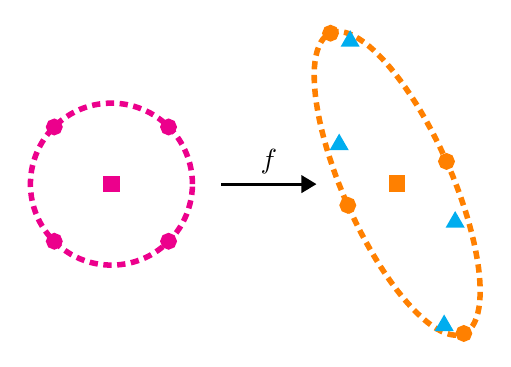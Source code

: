 \begin{tikzpicture}[]
\begin{axis}[axis equal image = {true}, hide axis = {true},yticklabels={,,},xticklabels={,,}]\addplot+ [mark = {}, color=magenta, densely dashed, line width=2pt]coordinates {
	(1.418, 0.0)
	(1.415, 0.09)
	(1.406, 0.179)
	(1.392, 0.268)
	(1.372, 0.356)
	(1.347, 0.442)
	(1.316, 0.527)
	(1.28, 0.609)
	(1.239, 0.689)
	(1.193, 0.767)
	(1.142, 0.841)
	(1.086, 0.911)
	(1.026, 0.978)
	(0.962, 1.041)
	(0.894, 1.1)
	(0.822, 1.155)
	(0.747, 1.205)
	(0.67, 1.25)
	(0.589, 1.29)
	(0.506, 1.324)
	(0.421, 1.354)
	(0.334, 1.378)
	(0.246, 1.396)
	(0.157, 1.409)
	(0.067, 1.416)
	(-0.022, 1.418)
	(-0.112, 1.413)
	(-0.202, 1.403)
	(-0.29, 1.388)
	(-0.378, 1.367)
	(-0.464, 1.34)
	(-0.548, 1.308)
	(-0.63, 1.27)
	(-0.709, 1.228)
	(-0.785, 1.18)
	(-0.859, 1.128)
	(-0.928, 1.071)
	(-0.995, 1.01)
	(-1.057, 0.945)
	(-1.114, 0.876)
	(-1.168, 0.804)
	(-1.216, 0.728)
	(-1.26, 0.65)
	(-1.299, 0.568)
	(-1.332, 0.485)
	(-1.36, 0.399)
	(-1.383, 0.312)
	(-1.4, 0.224)
	(-1.411, 0.135)
	(-1.417, 0.045)
	(-1.417, -0.045)
	(-1.411, -0.135)
	(-1.4, -0.224)
	(-1.383, -0.312)
	(-1.36, -0.399)
	(-1.332, -0.485)
	(-1.299, -0.568)
	(-1.26, -0.65)
	(-1.216, -0.728)
	(-1.168, -0.804)
	(-1.114, -0.876)
	(-1.057, -0.945)
	(-0.995, -1.01)
	(-0.928, -1.071)
	(-0.859, -1.128)
	(-0.785, -1.18)
	(-0.709, -1.228)
	(-0.63, -1.27)
	(-0.548, -1.308)
	(-0.464, -1.34)
	(-0.378, -1.367)
	(-0.29, -1.388)
	(-0.202, -1.403)
	(-0.112, -1.413)
	(-0.022, -1.418)
	(0.067, -1.416)
	(0.157, -1.409)
	(0.246, -1.396)
	(0.334, -1.378)
	(0.421, -1.354)
	(0.506, -1.324)
	(0.589, -1.29)
	(0.67, -1.25)
	(0.747, -1.205)
	(0.822, -1.155)
	(0.894, -1.1)
	(0.962, -1.041)
	(1.026, -0.978)
	(1.086, -0.911)
	(1.142, -0.841)
	(1.193, -0.767)
	(1.239, -0.689)
	(1.28, -0.609)
	(1.316, -0.527)
	(1.347, -0.442)
	(1.372, -0.356)
	(1.392, -0.268)
	(1.406, -0.179)
	(1.415, -0.09)
	(1.418, -3.473e-16)
};
\addplot+[draw=none, mark = {*}, mark options={solid,fill=magenta},color=magenta, line width=2pt] coordinates {
	(1.0, 1.0)
	(-1.0, 1.0)
	(1.0, -1.0)
	(-1.0, -1.0)
};
\addplot+[draw=none, mark = {square*},mark options={solid,fill=magenta}, color=magenta, line width=2pt] coordinates {
	(0.0, 0.0)
};
\addplot+ [mark = {}, color=orange, densely dashed, line width=2pt]coordinates {
	(4.137, -0.37)
	(4.213, -0.536)
	(4.292, -0.7)
	(4.373, -0.861)
	(4.458, -1.018)
	(4.544, -1.172)
	(4.633, -1.32)
	(4.722, -1.463)
	(4.813, -1.6)
	(4.905, -1.731)
	(4.997, -1.855)
	(5.089, -1.971)
	(5.181, -2.079)
	(5.272, -2.178)
	(5.362, -2.269)
	(5.45, -2.351)
	(5.537, -2.423)
	(5.622, -2.485)
	(5.704, -2.538)
	(5.783, -2.58)
	(5.859, -2.611)
	(5.931, -2.632)
	(6.0, -2.643)
	(6.065, -2.642)
	(6.126, -2.631)
	(6.182, -2.61)
	(6.233, -2.577)
	(6.279, -2.535)
	(6.32, -2.482)
	(6.356, -2.419)
	(6.386, -2.346)
	(6.411, -2.264)
	(6.43, -2.172)
	(6.444, -2.072)
	(6.451, -1.963)
	(6.453, -1.847)
	(6.449, -1.723)
	(6.439, -1.592)
	(6.423, -1.454)
	(6.401, -1.311)
	(6.374, -1.162)
	(6.341, -1.008)
	(6.303, -0.851)
	(6.26, -0.69)
	(6.212, -0.526)
	(6.158, -0.36)
	(6.101, -0.192)
	(6.038, -0.023)
	(5.972, 0.145)
	(5.901, 0.313)
	(5.827, 0.48)
	(5.75, 0.645)
	(5.669, 0.807)
	(5.586, 0.967)
	(5.501, 1.122)
	(5.413, 1.273)
	(5.324, 1.419)
	(5.234, 1.559)
	(5.142, 1.693)
	(5.05, 1.82)
	(4.958, 1.94)
	(4.866, 2.052)
	(4.775, 2.156)
	(4.684, 2.251)
	(4.595, 2.338)
	(4.507, 2.415)
	(4.422, 2.482)
	(4.338, 2.539)
	(4.258, 2.586)
	(4.18, 2.623)
	(4.106, 2.65)
	(4.035, 2.665)
	(3.968, 2.67)
	(3.906, 2.665)
	(3.847, 2.648)
	(3.794, 2.621)
	(3.745, 2.584)
	(3.701, 2.536)
	(3.663, 2.478)
	(3.63, 2.41)
	(3.602, 2.332)
	(3.58, 2.246)
	(3.564, 2.15)
	(3.553, 2.045)
	(3.549, 1.932)
	(3.55, 1.812)
	(3.557, 1.684)
	(3.57, 1.55)
	(3.589, 1.409)
	(3.613, 1.263)
	(3.643, 1.112)
	(3.678, 0.956)
	(3.719, 0.797)
	(3.765, 0.634)
	(3.816, 0.469)
	(3.871, 0.302)
	(3.931, 0.134)
	(3.996, -0.034)
	(4.064, -0.203)
	(4.137, -0.37)
};
\addplot+[draw=none, mark = {triangle*},mark options={solid,fill=cyan}, color=cyan, line width=2pt] coordinates {
	(6.016, -0.665)
	(4.178, 2.501)
	(5.823, -2.475)
	(3.986, 0.691)
};
\addplot+[draw=none, mark = {*},mark options={solid,fill=orange}, color=orange, line width=2pt] coordinates {
	(5.864, 0.397)
	(3.834, 2.641)
	(4.137, -0.37)
	(6.167, -2.614)
};
\addplot+[draw=none, mark = {square*}, color=orange,mark options={solid,fill=orange}, line width=2pt] coordinates {
	(5.001, 0.013)
};
\node (A) at (1.75,0) {};
\node (B) at (3.76,0) {};
\draw[line width=1pt,-{Triangle}] (A) -- (B) node[midway,sloped,above,rotate=0] {$f$};
\end{axis}

\end{tikzpicture}
